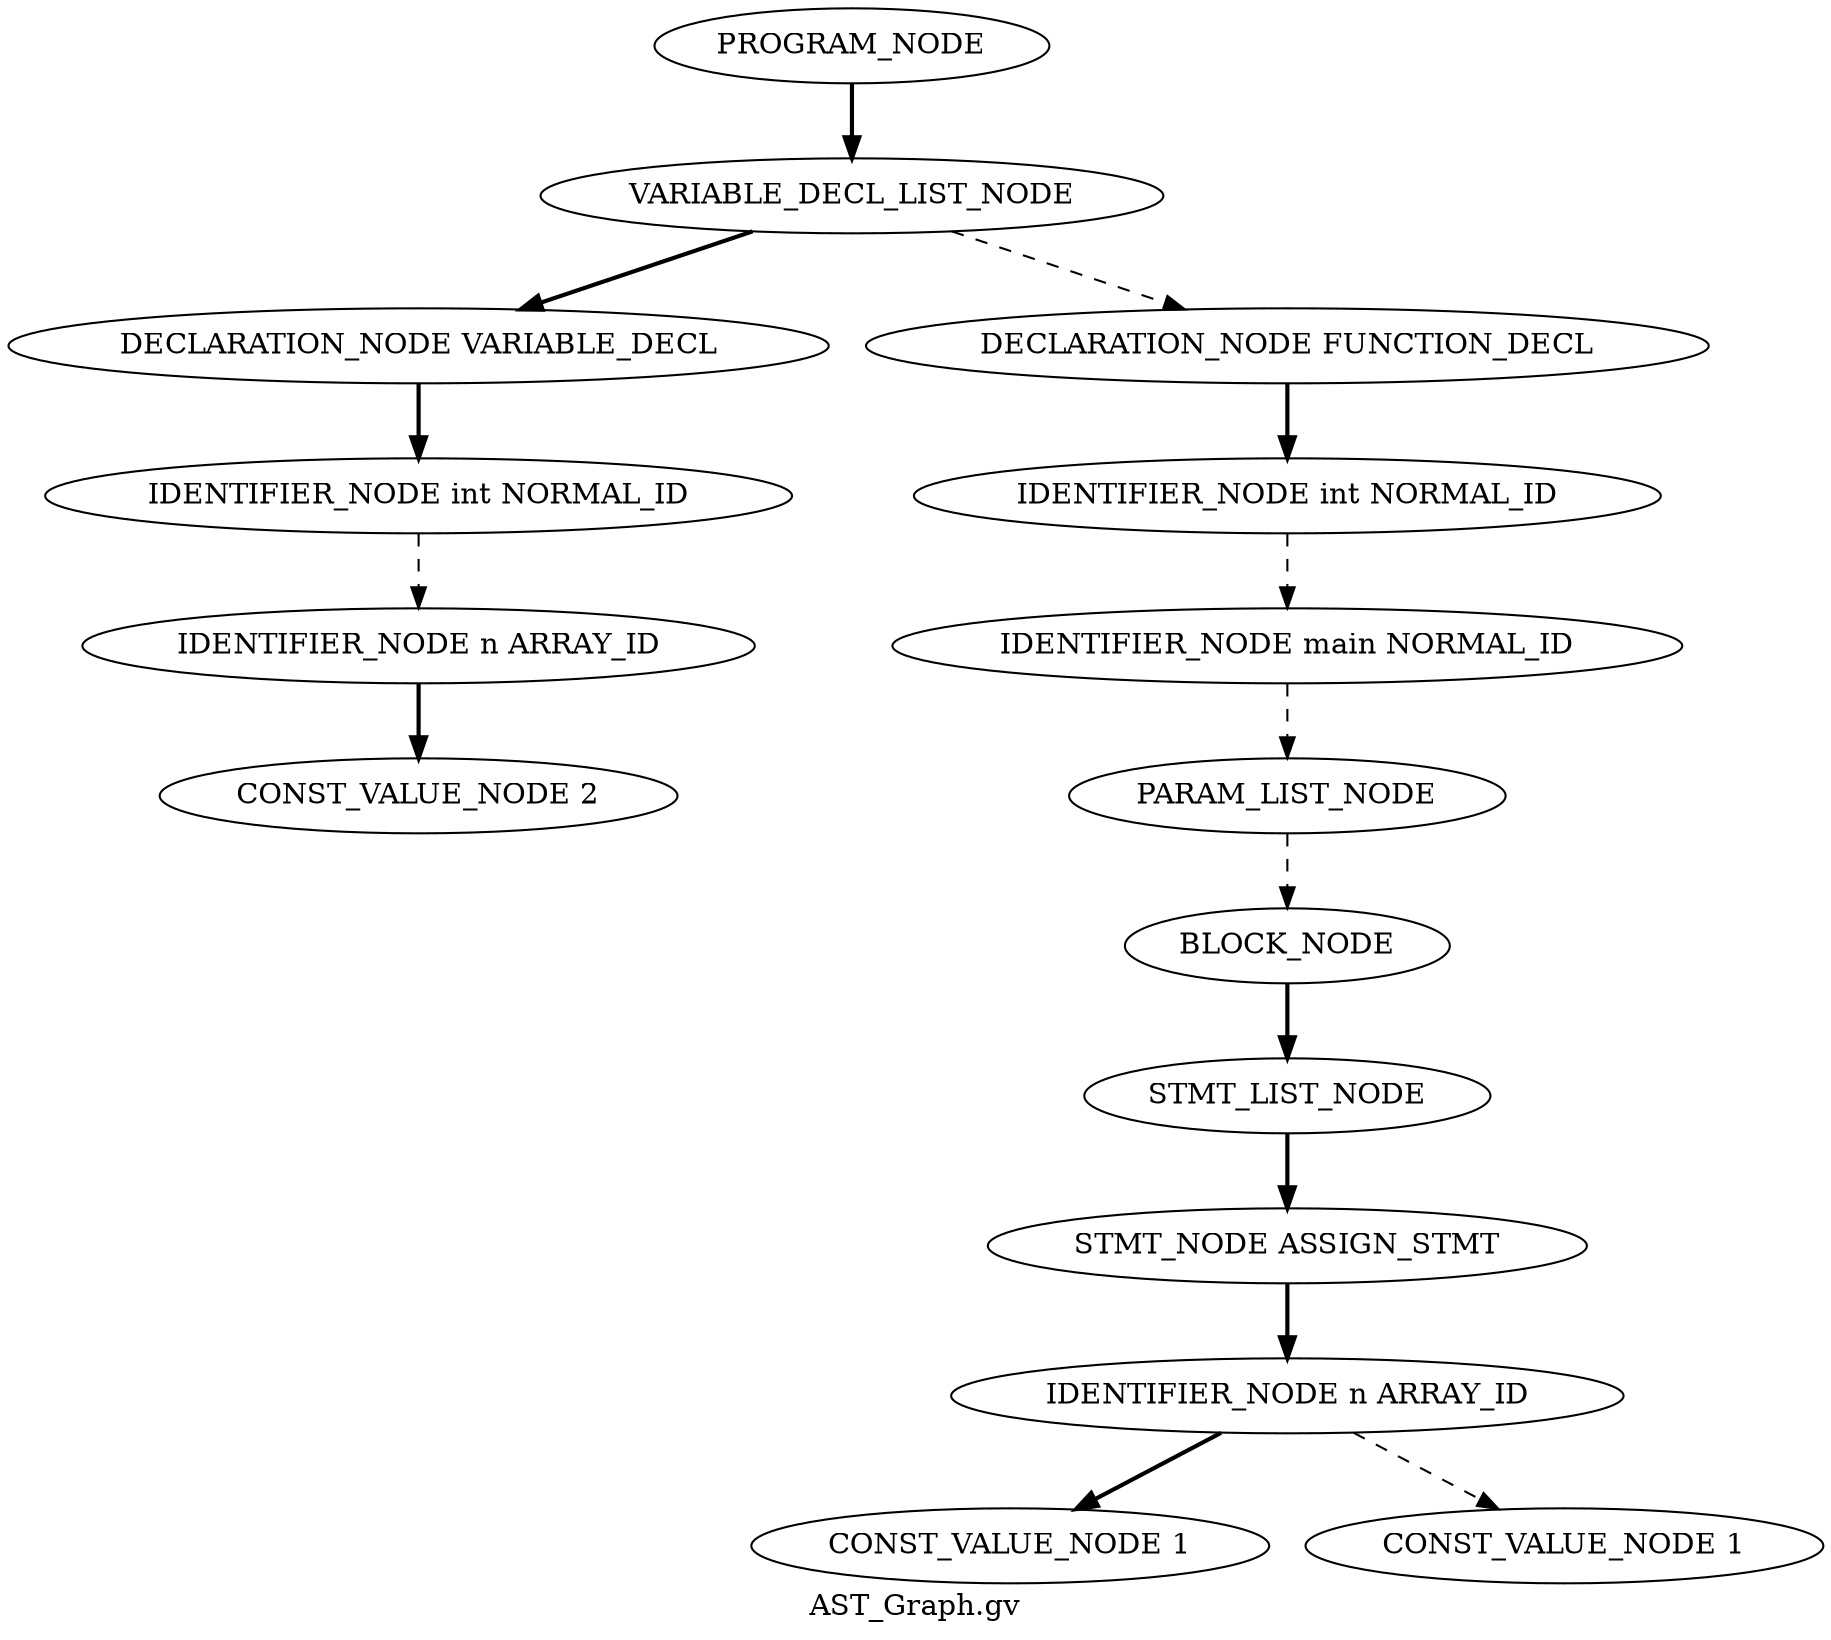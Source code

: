 Digraph AST
{
label = "AST_Graph.gv"
node0 [label ="PROGRAM_NODE"]
node1 [label ="VARIABLE_DECL_LIST_NODE"]
node2 [label ="DECLARATION_NODE VARIABLE_DECL"]
node3 [label ="IDENTIFIER_NODE int NORMAL_ID"]
node4 [label ="IDENTIFIER_NODE n ARRAY_ID"]
node5 [label ="CONST_VALUE_NODE 2"]
node4 -> node5 [style = bold]
node3 -> node4 [style = dashed]
node2 -> node3 [style = bold]
node1 -> node2 [style = bold]
node6 [label ="DECLARATION_NODE FUNCTION_DECL"]
node7 [label ="IDENTIFIER_NODE int NORMAL_ID"]
node8 [label ="IDENTIFIER_NODE main NORMAL_ID"]
node9 [label ="PARAM_LIST_NODE"]
node10 [label ="BLOCK_NODE"]
node11 [label ="STMT_LIST_NODE"]
node12 [label ="STMT_NODE ASSIGN_STMT"]
node13 [label ="IDENTIFIER_NODE n ARRAY_ID"]
node14 [label ="CONST_VALUE_NODE 1"]
node13 -> node14 [style = bold]
node15 [label ="CONST_VALUE_NODE 1"]
node13 -> node15 [style = dashed]
node12 -> node13 [style = bold]
node11 -> node12 [style = bold]
node10 -> node11 [style = bold]
node9 -> node10 [style = dashed]
node8 -> node9 [style = dashed]
node7 -> node8 [style = dashed]
node6 -> node7 [style = bold]
node1 -> node6 [style = dashed]
node0 -> node1 [style = bold]
}

